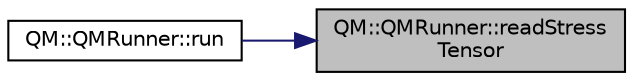 digraph "QM::QMRunner::readStressTensor"
{
 // LATEX_PDF_SIZE
  edge [fontname="Helvetica",fontsize="10",labelfontname="Helvetica",labelfontsize="10"];
  node [fontname="Helvetica",fontsize="10",shape=record];
  rankdir="RL";
  Node1 [label="QM::QMRunner::readStress\lTensor",height=0.2,width=0.4,color="black", fillcolor="grey75", style="filled", fontcolor="black",tooltip=" "];
  Node1 -> Node2 [dir="back",color="midnightblue",fontsize="10",style="solid",fontname="Helvetica"];
  Node2 [label="QM::QMRunner::run",height=0.2,width=0.4,color="black", fillcolor="white", style="filled",URL="$classQM_1_1QMRunner.html#a03cec3e7150de9fcb3f603359481f95b",tooltip="run the qm engine"];
}

